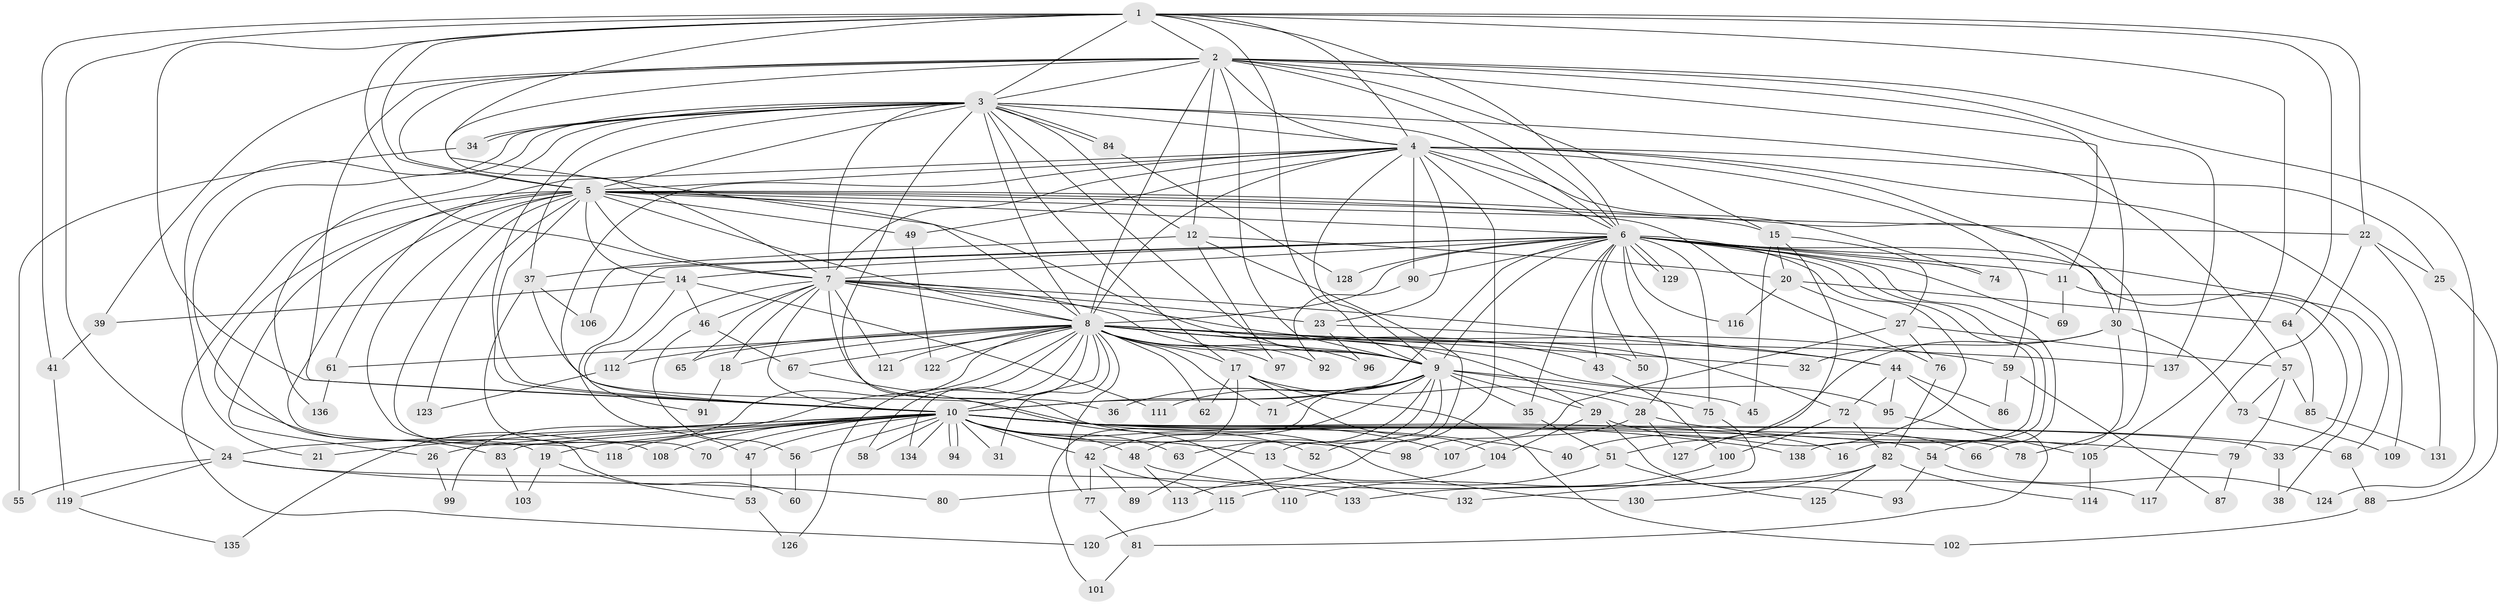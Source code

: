 // coarse degree distribution, {11: 0.014492753623188406, 37: 0.014492753623188406, 5: 0.07246376811594203, 1: 0.11594202898550725, 2: 0.5797101449275363, 3: 0.07246376811594203, 6: 0.014492753623188406, 22: 0.014492753623188406, 4: 0.043478260869565216, 7: 0.028985507246376812, 13: 0.014492753623188406, 27: 0.014492753623188406}
// Generated by graph-tools (version 1.1) at 2025/48/03/04/25 21:48:28]
// undirected, 138 vertices, 301 edges
graph export_dot {
graph [start="1"]
  node [color=gray90,style=filled];
  1;
  2;
  3;
  4;
  5;
  6;
  7;
  8;
  9;
  10;
  11;
  12;
  13;
  14;
  15;
  16;
  17;
  18;
  19;
  20;
  21;
  22;
  23;
  24;
  25;
  26;
  27;
  28;
  29;
  30;
  31;
  32;
  33;
  34;
  35;
  36;
  37;
  38;
  39;
  40;
  41;
  42;
  43;
  44;
  45;
  46;
  47;
  48;
  49;
  50;
  51;
  52;
  53;
  54;
  55;
  56;
  57;
  58;
  59;
  60;
  61;
  62;
  63;
  64;
  65;
  66;
  67;
  68;
  69;
  70;
  71;
  72;
  73;
  74;
  75;
  76;
  77;
  78;
  79;
  80;
  81;
  82;
  83;
  84;
  85;
  86;
  87;
  88;
  89;
  90;
  91;
  92;
  93;
  94;
  95;
  96;
  97;
  98;
  99;
  100;
  101;
  102;
  103;
  104;
  105;
  106;
  107;
  108;
  109;
  110;
  111;
  112;
  113;
  114;
  115;
  116;
  117;
  118;
  119;
  120;
  121;
  122;
  123;
  124;
  125;
  126;
  127;
  128;
  129;
  130;
  131;
  132;
  133;
  134;
  135;
  136;
  137;
  138;
  1 -- 2;
  1 -- 3;
  1 -- 4;
  1 -- 5;
  1 -- 6;
  1 -- 7;
  1 -- 8;
  1 -- 9;
  1 -- 10;
  1 -- 22;
  1 -- 24;
  1 -- 41;
  1 -- 64;
  1 -- 105;
  2 -- 3;
  2 -- 4;
  2 -- 5;
  2 -- 6;
  2 -- 7;
  2 -- 8;
  2 -- 9;
  2 -- 10;
  2 -- 11;
  2 -- 12;
  2 -- 15;
  2 -- 30;
  2 -- 39;
  2 -- 124;
  2 -- 137;
  3 -- 4;
  3 -- 5;
  3 -- 6;
  3 -- 7;
  3 -- 8;
  3 -- 9;
  3 -- 10;
  3 -- 12;
  3 -- 17;
  3 -- 19;
  3 -- 21;
  3 -- 34;
  3 -- 34;
  3 -- 37;
  3 -- 57;
  3 -- 84;
  3 -- 84;
  3 -- 130;
  3 -- 136;
  4 -- 5;
  4 -- 6;
  4 -- 7;
  4 -- 8;
  4 -- 9;
  4 -- 10;
  4 -- 23;
  4 -- 25;
  4 -- 49;
  4 -- 59;
  4 -- 61;
  4 -- 74;
  4 -- 78;
  4 -- 80;
  4 -- 90;
  4 -- 109;
  5 -- 6;
  5 -- 7;
  5 -- 8;
  5 -- 9;
  5 -- 10;
  5 -- 14;
  5 -- 15;
  5 -- 22;
  5 -- 26;
  5 -- 30;
  5 -- 49;
  5 -- 60;
  5 -- 76;
  5 -- 83;
  5 -- 108;
  5 -- 118;
  5 -- 120;
  5 -- 123;
  6 -- 7;
  6 -- 8;
  6 -- 9;
  6 -- 10;
  6 -- 11;
  6 -- 14;
  6 -- 16;
  6 -- 28;
  6 -- 35;
  6 -- 37;
  6 -- 38;
  6 -- 40;
  6 -- 43;
  6 -- 47;
  6 -- 50;
  6 -- 54;
  6 -- 68;
  6 -- 69;
  6 -- 74;
  6 -- 75;
  6 -- 90;
  6 -- 116;
  6 -- 128;
  6 -- 129;
  6 -- 129;
  6 -- 138;
  7 -- 8;
  7 -- 9;
  7 -- 10;
  7 -- 18;
  7 -- 23;
  7 -- 36;
  7 -- 44;
  7 -- 46;
  7 -- 65;
  7 -- 72;
  7 -- 112;
  7 -- 121;
  8 -- 9;
  8 -- 10;
  8 -- 17;
  8 -- 18;
  8 -- 29;
  8 -- 31;
  8 -- 32;
  8 -- 43;
  8 -- 50;
  8 -- 58;
  8 -- 59;
  8 -- 61;
  8 -- 62;
  8 -- 65;
  8 -- 67;
  8 -- 71;
  8 -- 77;
  8 -- 92;
  8 -- 95;
  8 -- 96;
  8 -- 97;
  8 -- 99;
  8 -- 112;
  8 -- 121;
  8 -- 122;
  8 -- 126;
  8 -- 134;
  8 -- 135;
  8 -- 137;
  9 -- 10;
  9 -- 13;
  9 -- 29;
  9 -- 35;
  9 -- 36;
  9 -- 42;
  9 -- 45;
  9 -- 63;
  9 -- 71;
  9 -- 75;
  9 -- 89;
  9 -- 101;
  9 -- 111;
  10 -- 13;
  10 -- 16;
  10 -- 19;
  10 -- 21;
  10 -- 24;
  10 -- 26;
  10 -- 31;
  10 -- 33;
  10 -- 40;
  10 -- 42;
  10 -- 47;
  10 -- 48;
  10 -- 52;
  10 -- 54;
  10 -- 56;
  10 -- 58;
  10 -- 63;
  10 -- 68;
  10 -- 70;
  10 -- 78;
  10 -- 83;
  10 -- 94;
  10 -- 94;
  10 -- 98;
  10 -- 108;
  10 -- 118;
  10 -- 134;
  10 -- 138;
  11 -- 33;
  11 -- 69;
  12 -- 20;
  12 -- 52;
  12 -- 97;
  12 -- 106;
  13 -- 132;
  14 -- 39;
  14 -- 46;
  14 -- 91;
  14 -- 111;
  15 -- 20;
  15 -- 27;
  15 -- 45;
  15 -- 127;
  17 -- 28;
  17 -- 48;
  17 -- 62;
  17 -- 102;
  17 -- 104;
  18 -- 91;
  19 -- 53;
  19 -- 103;
  20 -- 27;
  20 -- 64;
  20 -- 116;
  22 -- 25;
  22 -- 117;
  22 -- 131;
  23 -- 44;
  23 -- 96;
  24 -- 55;
  24 -- 80;
  24 -- 119;
  24 -- 133;
  25 -- 88;
  26 -- 99;
  27 -- 57;
  27 -- 76;
  27 -- 98;
  28 -- 79;
  28 -- 107;
  28 -- 127;
  29 -- 66;
  29 -- 93;
  29 -- 104;
  30 -- 32;
  30 -- 51;
  30 -- 66;
  30 -- 73;
  33 -- 38;
  34 -- 55;
  35 -- 51;
  37 -- 70;
  37 -- 106;
  37 -- 107;
  39 -- 41;
  41 -- 119;
  42 -- 77;
  42 -- 89;
  42 -- 115;
  43 -- 100;
  44 -- 72;
  44 -- 81;
  44 -- 86;
  44 -- 95;
  46 -- 56;
  46 -- 67;
  47 -- 53;
  48 -- 113;
  48 -- 117;
  49 -- 122;
  51 -- 115;
  51 -- 125;
  53 -- 126;
  54 -- 93;
  54 -- 124;
  56 -- 60;
  57 -- 73;
  57 -- 79;
  57 -- 85;
  59 -- 86;
  59 -- 87;
  61 -- 136;
  64 -- 85;
  67 -- 110;
  68 -- 88;
  72 -- 82;
  72 -- 100;
  73 -- 109;
  75 -- 132;
  76 -- 82;
  77 -- 81;
  79 -- 87;
  81 -- 101;
  82 -- 114;
  82 -- 125;
  82 -- 130;
  82 -- 133;
  83 -- 103;
  84 -- 128;
  85 -- 131;
  88 -- 102;
  90 -- 92;
  95 -- 105;
  100 -- 110;
  104 -- 113;
  105 -- 114;
  112 -- 123;
  115 -- 120;
  119 -- 135;
}
